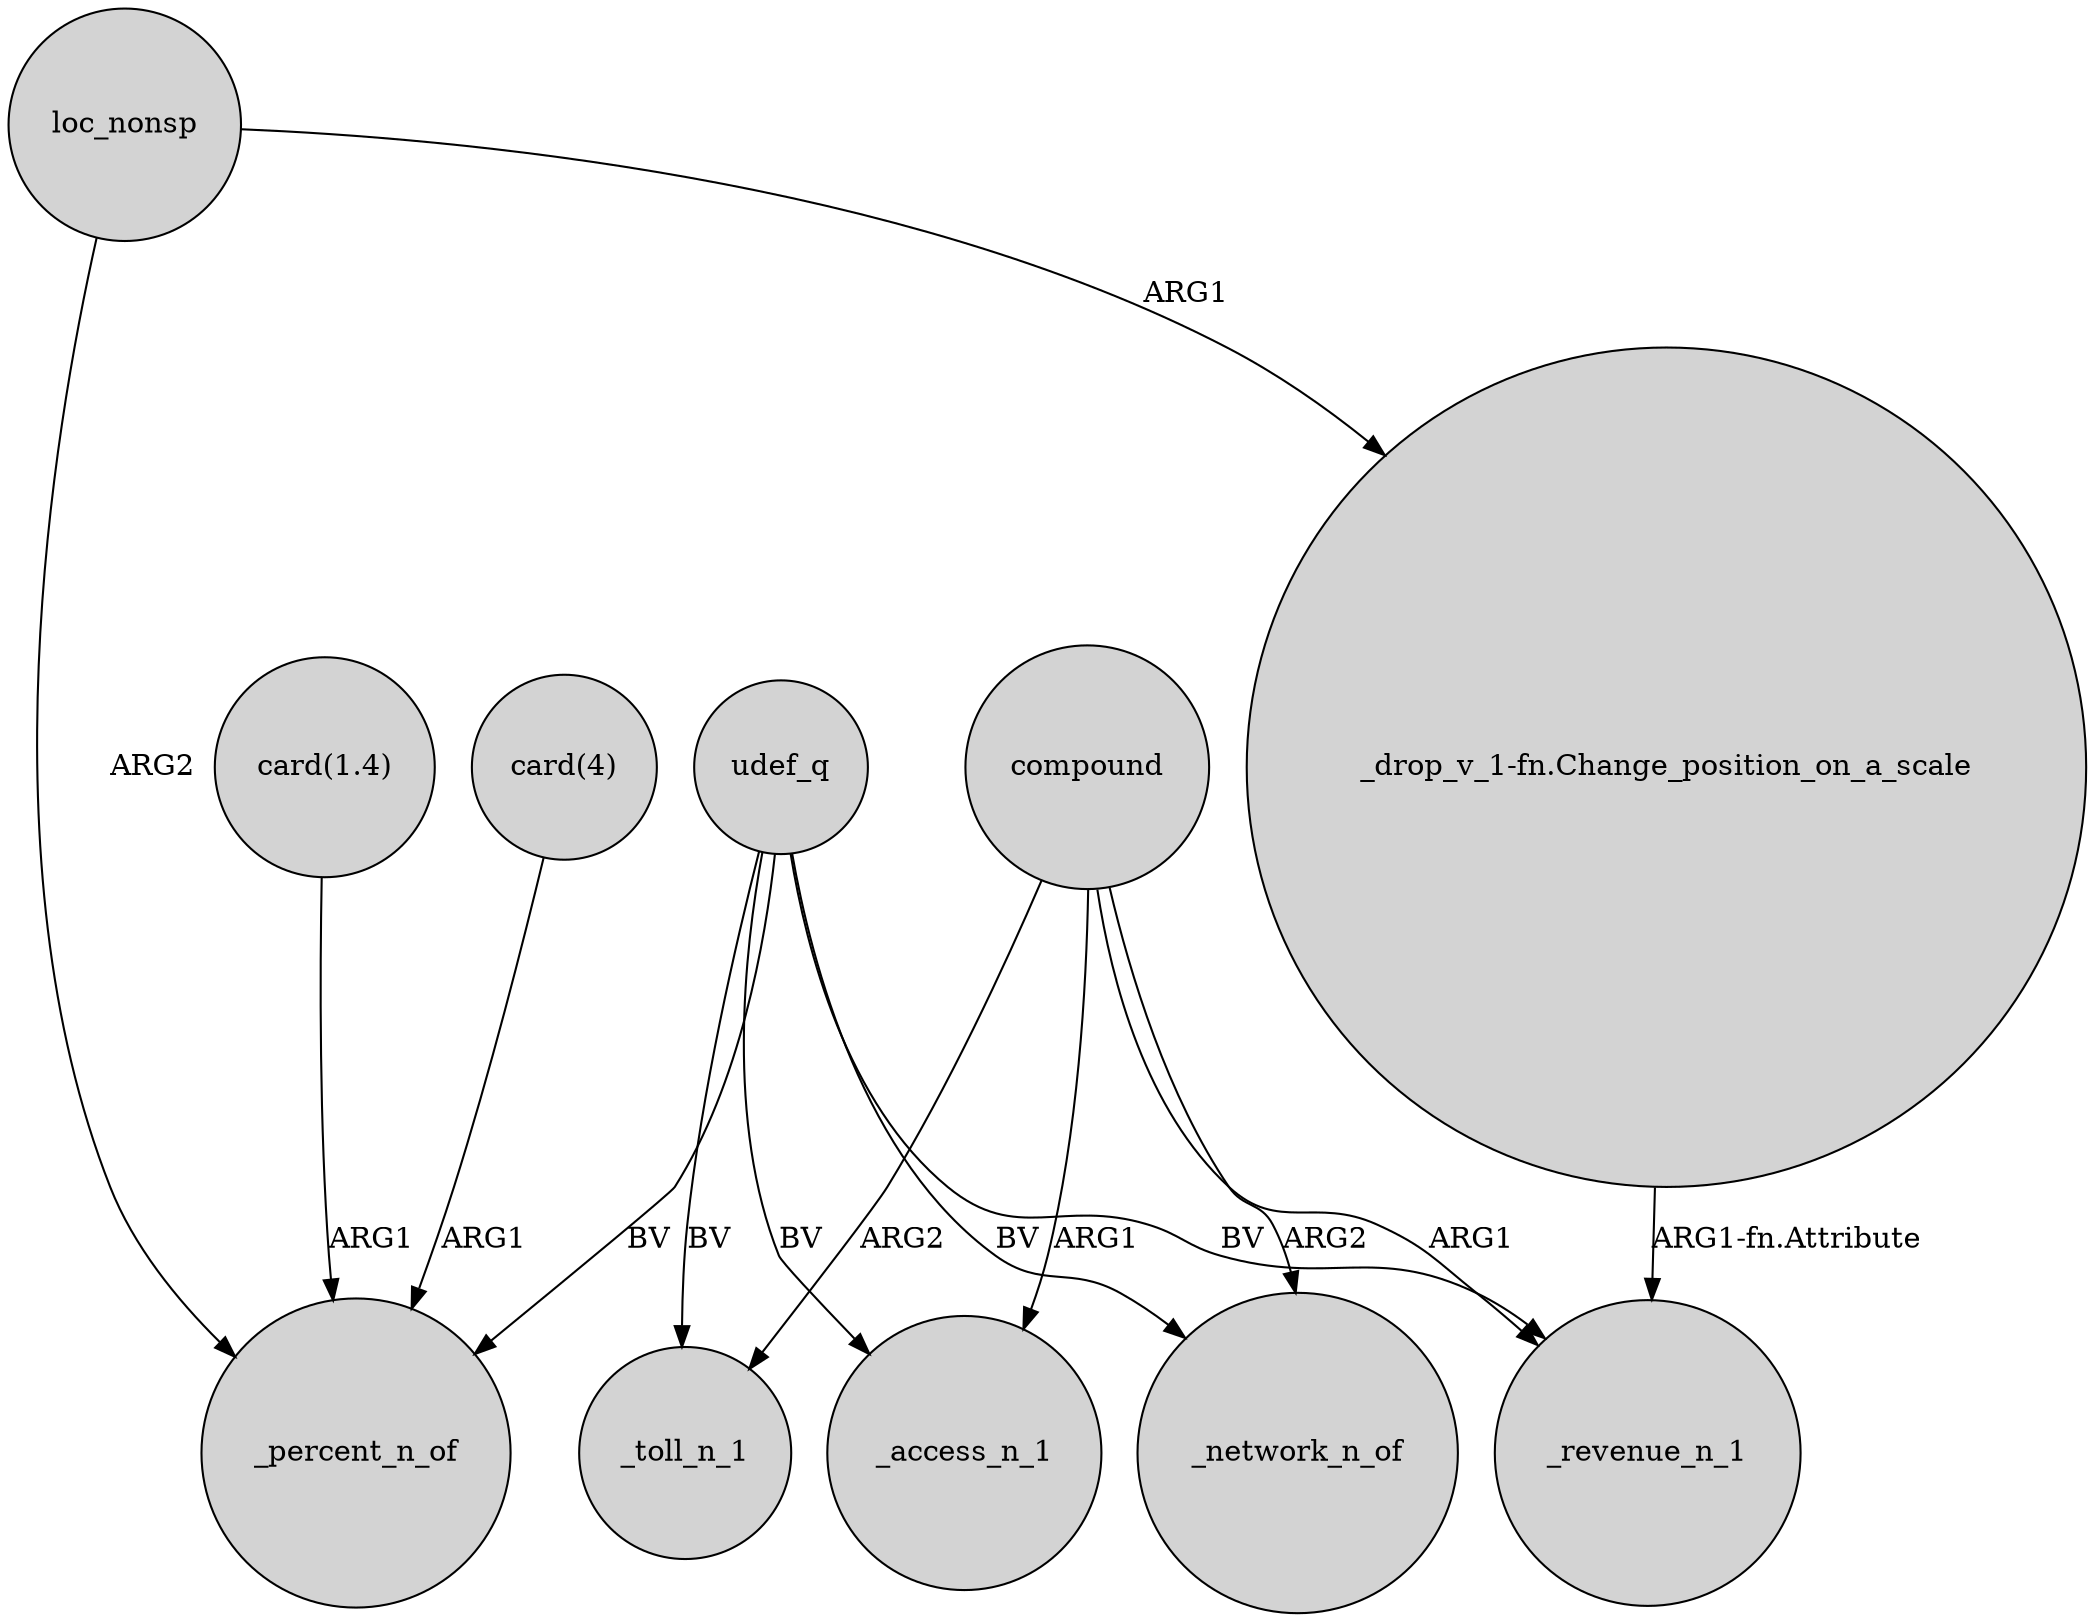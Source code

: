 digraph {
	node [shape=circle style=filled]
	compound -> _toll_n_1 [label=ARG2]
	udef_q -> _percent_n_of [label=BV]
	"card(4)" -> _percent_n_of [label=ARG1]
	compound -> _access_n_1 [label=ARG1]
	compound -> _revenue_n_1 [label=ARG1]
	udef_q -> _toll_n_1 [label=BV]
	loc_nonsp -> "_drop_v_1-fn.Change_position_on_a_scale" [label=ARG1]
	udef_q -> _revenue_n_1 [label=BV]
	udef_q -> _access_n_1 [label=BV]
	"_drop_v_1-fn.Change_position_on_a_scale" -> _revenue_n_1 [label="ARG1-fn.Attribute"]
	udef_q -> _network_n_of [label=BV]
	compound -> _network_n_of [label=ARG2]
	"card(1.4)" -> _percent_n_of [label=ARG1]
	loc_nonsp -> _percent_n_of [label=ARG2]
}
